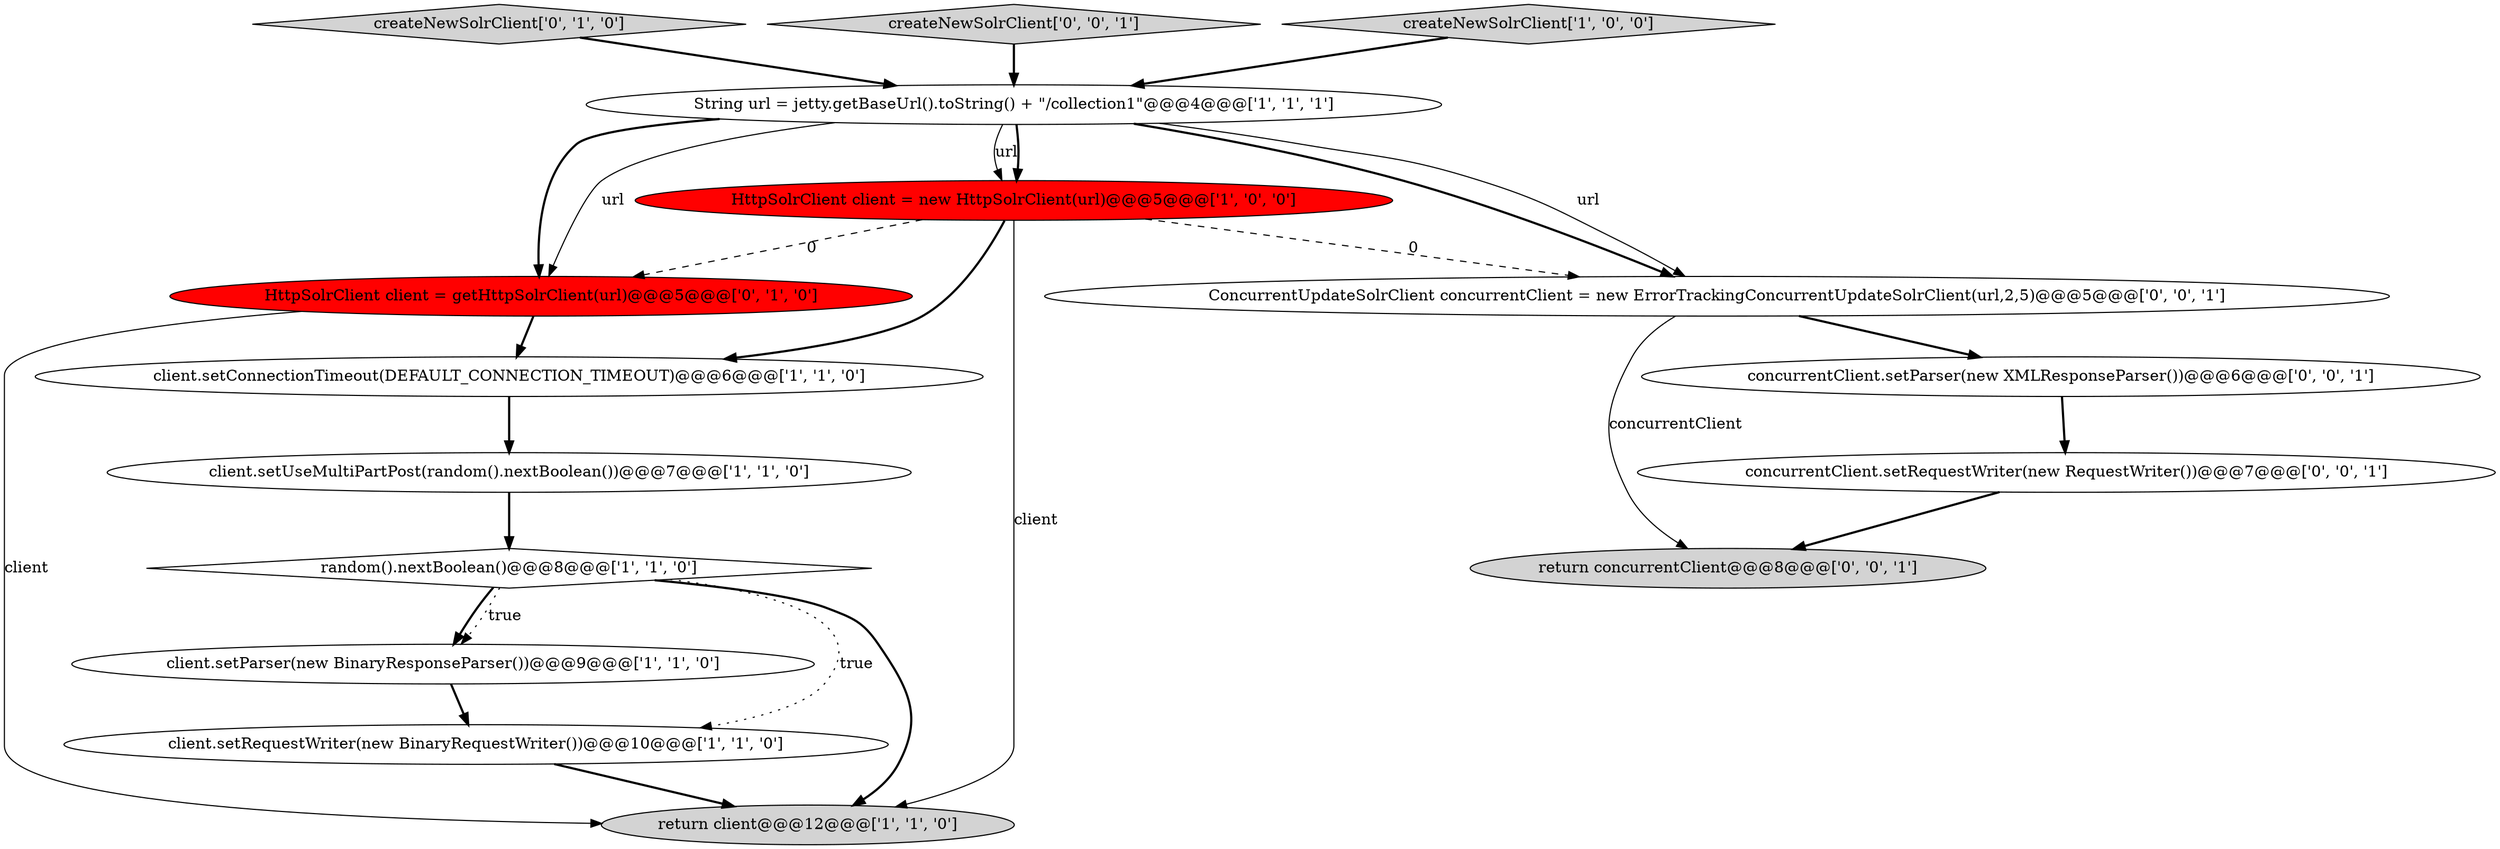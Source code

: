 digraph {
2 [style = filled, label = "return client@@@12@@@['1', '1', '0']", fillcolor = lightgray, shape = ellipse image = "AAA0AAABBB1BBB"];
10 [style = filled, label = "HttpSolrClient client = getHttpSolrClient(url)@@@5@@@['0', '1', '0']", fillcolor = red, shape = ellipse image = "AAA1AAABBB2BBB"];
7 [style = filled, label = "String url = jetty.getBaseUrl().toString() + \"/collection1\"@@@4@@@['1', '1', '1']", fillcolor = white, shape = ellipse image = "AAA0AAABBB1BBB"];
8 [style = filled, label = "client.setUseMultiPartPost(random().nextBoolean())@@@7@@@['1', '1', '0']", fillcolor = white, shape = ellipse image = "AAA0AAABBB1BBB"];
9 [style = filled, label = "createNewSolrClient['0', '1', '0']", fillcolor = lightgray, shape = diamond image = "AAA0AAABBB2BBB"];
11 [style = filled, label = "ConcurrentUpdateSolrClient concurrentClient = new ErrorTrackingConcurrentUpdateSolrClient(url,2,5)@@@5@@@['0', '0', '1']", fillcolor = white, shape = ellipse image = "AAA0AAABBB3BBB"];
12 [style = filled, label = "createNewSolrClient['0', '0', '1']", fillcolor = lightgray, shape = diamond image = "AAA0AAABBB3BBB"];
13 [style = filled, label = "concurrentClient.setParser(new XMLResponseParser())@@@6@@@['0', '0', '1']", fillcolor = white, shape = ellipse image = "AAA0AAABBB3BBB"];
6 [style = filled, label = "createNewSolrClient['1', '0', '0']", fillcolor = lightgray, shape = diamond image = "AAA0AAABBB1BBB"];
0 [style = filled, label = "client.setRequestWriter(new BinaryRequestWriter())@@@10@@@['1', '1', '0']", fillcolor = white, shape = ellipse image = "AAA0AAABBB1BBB"];
14 [style = filled, label = "return concurrentClient@@@8@@@['0', '0', '1']", fillcolor = lightgray, shape = ellipse image = "AAA0AAABBB3BBB"];
4 [style = filled, label = "client.setParser(new BinaryResponseParser())@@@9@@@['1', '1', '0']", fillcolor = white, shape = ellipse image = "AAA0AAABBB1BBB"];
3 [style = filled, label = "client.setConnectionTimeout(DEFAULT_CONNECTION_TIMEOUT)@@@6@@@['1', '1', '0']", fillcolor = white, shape = ellipse image = "AAA0AAABBB1BBB"];
1 [style = filled, label = "random().nextBoolean()@@@8@@@['1', '1', '0']", fillcolor = white, shape = diamond image = "AAA0AAABBB1BBB"];
5 [style = filled, label = "HttpSolrClient client = new HttpSolrClient(url)@@@5@@@['1', '0', '0']", fillcolor = red, shape = ellipse image = "AAA1AAABBB1BBB"];
15 [style = filled, label = "concurrentClient.setRequestWriter(new RequestWriter())@@@7@@@['0', '0', '1']", fillcolor = white, shape = ellipse image = "AAA0AAABBB3BBB"];
5->3 [style = bold, label=""];
11->14 [style = solid, label="concurrentClient"];
1->4 [style = bold, label=""];
7->11 [style = bold, label=""];
15->14 [style = bold, label=""];
7->10 [style = bold, label=""];
5->2 [style = solid, label="client"];
0->2 [style = bold, label=""];
10->3 [style = bold, label=""];
1->4 [style = dotted, label="true"];
9->7 [style = bold, label=""];
12->7 [style = bold, label=""];
4->0 [style = bold, label=""];
7->5 [style = solid, label="url"];
8->1 [style = bold, label=""];
7->5 [style = bold, label=""];
5->10 [style = dashed, label="0"];
5->11 [style = dashed, label="0"];
3->8 [style = bold, label=""];
11->13 [style = bold, label=""];
1->2 [style = bold, label=""];
13->15 [style = bold, label=""];
1->0 [style = dotted, label="true"];
7->11 [style = solid, label="url"];
6->7 [style = bold, label=""];
7->10 [style = solid, label="url"];
10->2 [style = solid, label="client"];
}
